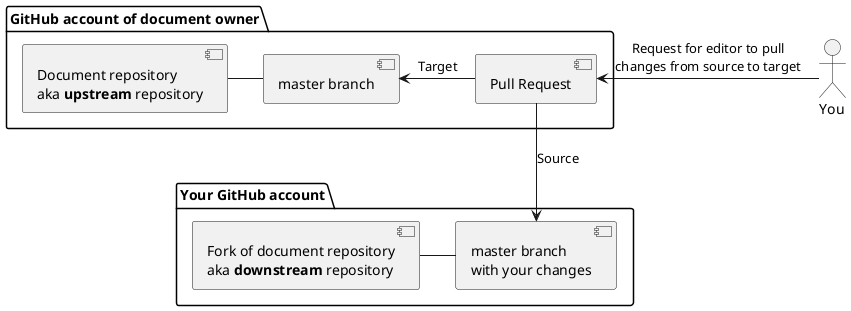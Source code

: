 @startuml

package "GitHub account of document owner" {
    [Document repository\naka <b>upstream</b> repository] as Upstream
    [master branch] as Master

    Upstream - Master

    [Pull Request] as PR
}

package "Your GitHub account" {
    [Fork of document repository\naka <b>downstream</b> repository] as Downstream
    [master branch\nwith your changes] as ContribMaster

    Downstream - ContribMaster
}

PR -left-> Master : Target
PR -down-> ContribMaster : Source

actor You

You -> PR : Request for editor to pull\nchanges from source to target

@enduml